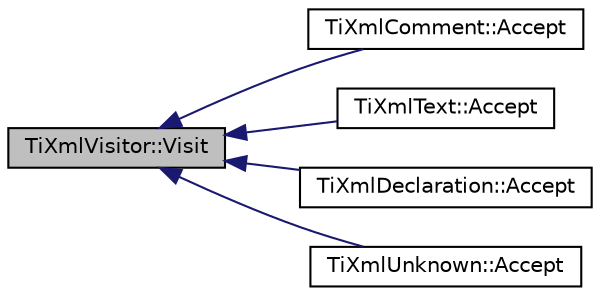 digraph "TiXmlVisitor::Visit"
{
  edge [fontname="Helvetica",fontsize="10",labelfontname="Helvetica",labelfontsize="10"];
  node [fontname="Helvetica",fontsize="10",shape=record];
  rankdir="LR";
  Node1 [label="TiXmlVisitor::Visit",height=0.2,width=0.4,color="black", fillcolor="grey75", style="filled" fontcolor="black"];
  Node1 -> Node2 [dir="back",color="midnightblue",fontsize="10",style="solid",fontname="Helvetica"];
  Node2 [label="TiXmlComment::Accept",height=0.2,width=0.4,color="black", fillcolor="white", style="filled",URL="$class_ti_xml_comment.html#a4382de0e50da973f11a23ea5852568bd"];
  Node1 -> Node3 [dir="back",color="midnightblue",fontsize="10",style="solid",fontname="Helvetica"];
  Node3 [label="TiXmlText::Accept",height=0.2,width=0.4,color="black", fillcolor="white", style="filled",URL="$class_ti_xml_text.html#a43b9954ebf679557fac1a4453f337b7c"];
  Node1 -> Node4 [dir="back",color="midnightblue",fontsize="10",style="solid",fontname="Helvetica"];
  Node4 [label="TiXmlDeclaration::Accept",height=0.2,width=0.4,color="black", fillcolor="white", style="filled",URL="$class_ti_xml_declaration.html#ab6a6b178161ba9abc2c35058de689864"];
  Node1 -> Node5 [dir="back",color="midnightblue",fontsize="10",style="solid",fontname="Helvetica"];
  Node5 [label="TiXmlUnknown::Accept",height=0.2,width=0.4,color="black", fillcolor="white", style="filled",URL="$class_ti_xml_unknown.html#a4e54d7482e05a837cf83c925cc683380"];
}
